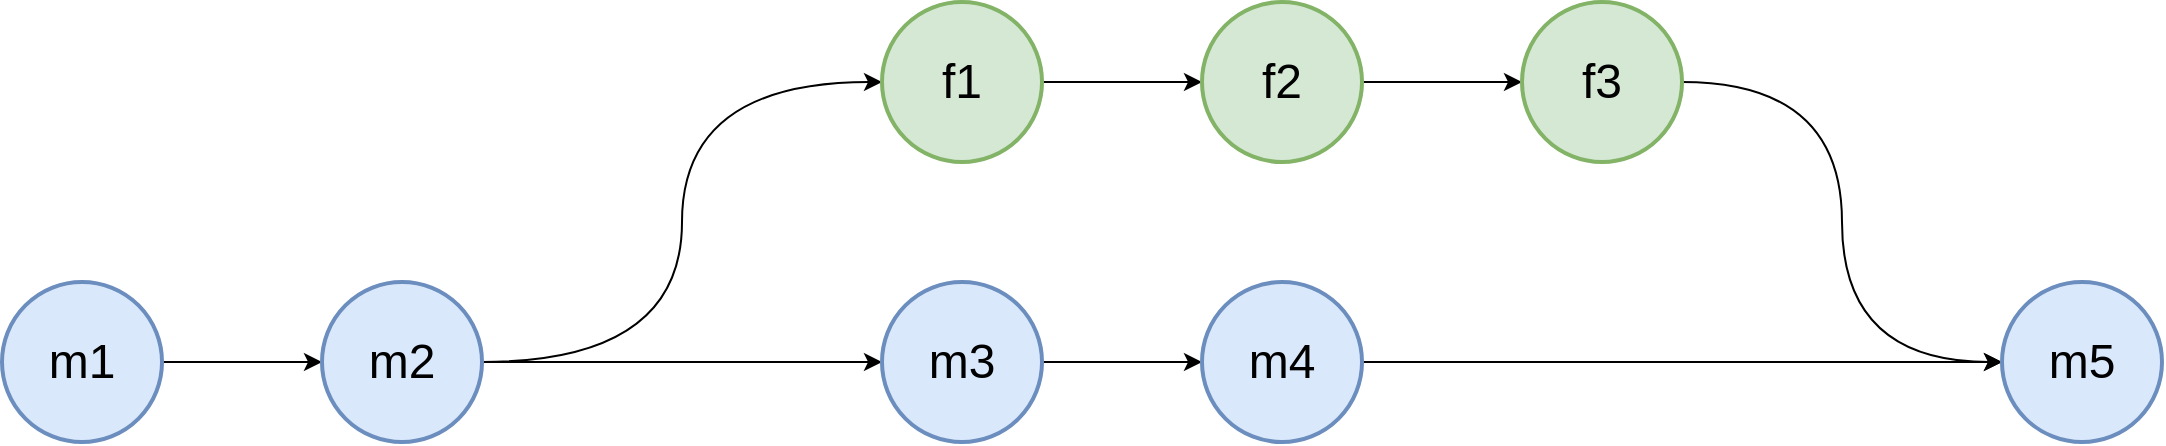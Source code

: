 <mxfile version="24.4.0" type="device">
  <diagram name="Page-1" id="G3lWdC4MZv0zw49rDUFw">
    <mxGraphModel dx="1061" dy="1089" grid="1" gridSize="10" guides="1" tooltips="1" connect="1" arrows="1" fold="1" page="1" pageScale="1" pageWidth="1169" pageHeight="827" math="0" shadow="0">
      <root>
        <mxCell id="0" />
        <mxCell id="1" parent="0" />
        <mxCell id="K3xu1hSzyyo2JFkCkbd0-3" style="edgeStyle=orthogonalEdgeStyle;rounded=0;orthogonalLoop=1;jettySize=auto;html=1;" edge="1" parent="1" source="K3xu1hSzyyo2JFkCkbd0-1" target="K3xu1hSzyyo2JFkCkbd0-2">
          <mxGeometry relative="1" as="geometry" />
        </mxCell>
        <mxCell id="K3xu1hSzyyo2JFkCkbd0-1" value="m1" style="ellipse;whiteSpace=wrap;html=1;aspect=fixed;strokeWidth=2;fillColor=#dae8fc;strokeColor=#6c8ebf;fontSize=24;" vertex="1" parent="1">
          <mxGeometry x="40" y="360" width="80" height="80" as="geometry" />
        </mxCell>
        <mxCell id="K3xu1hSzyyo2JFkCkbd0-5" style="edgeStyle=orthogonalEdgeStyle;rounded=0;orthogonalLoop=1;jettySize=auto;html=1;entryX=0;entryY=0.5;entryDx=0;entryDy=0;" edge="1" parent="1" source="K3xu1hSzyyo2JFkCkbd0-2" target="K3xu1hSzyyo2JFkCkbd0-4">
          <mxGeometry relative="1" as="geometry" />
        </mxCell>
        <mxCell id="K3xu1hSzyyo2JFkCkbd0-7" style="edgeStyle=orthogonalEdgeStyle;rounded=0;orthogonalLoop=1;jettySize=auto;html=1;exitX=1;exitY=0.5;exitDx=0;exitDy=0;entryX=0;entryY=0.5;entryDx=0;entryDy=0;curved=1;" edge="1" parent="1" source="K3xu1hSzyyo2JFkCkbd0-2" target="K3xu1hSzyyo2JFkCkbd0-6">
          <mxGeometry relative="1" as="geometry" />
        </mxCell>
        <mxCell id="K3xu1hSzyyo2JFkCkbd0-2" value="m2" style="ellipse;whiteSpace=wrap;html=1;aspect=fixed;strokeWidth=2;fillColor=#dae8fc;strokeColor=#6c8ebf;fontSize=24;" vertex="1" parent="1">
          <mxGeometry x="200" y="360" width="80" height="80" as="geometry" />
        </mxCell>
        <mxCell id="K3xu1hSzyyo2JFkCkbd0-9" style="edgeStyle=orthogonalEdgeStyle;rounded=0;orthogonalLoop=1;jettySize=auto;html=1;entryX=0;entryY=0.5;entryDx=0;entryDy=0;" edge="1" parent="1" source="K3xu1hSzyyo2JFkCkbd0-4" target="K3xu1hSzyyo2JFkCkbd0-8">
          <mxGeometry relative="1" as="geometry" />
        </mxCell>
        <mxCell id="K3xu1hSzyyo2JFkCkbd0-4" value="m3" style="ellipse;whiteSpace=wrap;html=1;aspect=fixed;strokeWidth=2;fillColor=#dae8fc;strokeColor=#6c8ebf;fontSize=24;" vertex="1" parent="1">
          <mxGeometry x="480" y="360" width="80" height="80" as="geometry" />
        </mxCell>
        <mxCell id="K3xu1hSzyyo2JFkCkbd0-11" style="edgeStyle=orthogonalEdgeStyle;rounded=0;orthogonalLoop=1;jettySize=auto;html=1;" edge="1" parent="1" source="K3xu1hSzyyo2JFkCkbd0-6" target="K3xu1hSzyyo2JFkCkbd0-10">
          <mxGeometry relative="1" as="geometry" />
        </mxCell>
        <mxCell id="K3xu1hSzyyo2JFkCkbd0-6" value="f1" style="ellipse;whiteSpace=wrap;html=1;aspect=fixed;strokeWidth=2;fillColor=#d5e8d4;strokeColor=#82b366;fontSize=24;" vertex="1" parent="1">
          <mxGeometry x="480" y="220" width="80" height="80" as="geometry" />
        </mxCell>
        <mxCell id="K3xu1hSzyyo2JFkCkbd0-19" style="edgeStyle=orthogonalEdgeStyle;rounded=0;orthogonalLoop=1;jettySize=auto;html=1;entryX=0;entryY=0.5;entryDx=0;entryDy=0;" edge="1" parent="1" source="K3xu1hSzyyo2JFkCkbd0-8" target="K3xu1hSzyyo2JFkCkbd0-17">
          <mxGeometry relative="1" as="geometry" />
        </mxCell>
        <mxCell id="K3xu1hSzyyo2JFkCkbd0-8" value="m4" style="ellipse;whiteSpace=wrap;html=1;aspect=fixed;strokeWidth=2;fillColor=#dae8fc;strokeColor=#6c8ebf;fontSize=24;" vertex="1" parent="1">
          <mxGeometry x="640" y="360" width="80" height="80" as="geometry" />
        </mxCell>
        <mxCell id="K3xu1hSzyyo2JFkCkbd0-14" style="edgeStyle=orthogonalEdgeStyle;rounded=0;orthogonalLoop=1;jettySize=auto;html=1;entryX=0;entryY=0.5;entryDx=0;entryDy=0;" edge="1" parent="1" source="K3xu1hSzyyo2JFkCkbd0-10" target="K3xu1hSzyyo2JFkCkbd0-13">
          <mxGeometry relative="1" as="geometry" />
        </mxCell>
        <mxCell id="K3xu1hSzyyo2JFkCkbd0-10" value="f2" style="ellipse;whiteSpace=wrap;html=1;aspect=fixed;strokeWidth=2;fillColor=#d5e8d4;strokeColor=#82b366;fontSize=24;" vertex="1" parent="1">
          <mxGeometry x="640" y="220" width="80" height="80" as="geometry" />
        </mxCell>
        <mxCell id="K3xu1hSzyyo2JFkCkbd0-18" style="edgeStyle=orthogonalEdgeStyle;rounded=0;orthogonalLoop=1;jettySize=auto;html=1;entryX=0;entryY=0.5;entryDx=0;entryDy=0;curved=1;" edge="1" parent="1" source="K3xu1hSzyyo2JFkCkbd0-13" target="K3xu1hSzyyo2JFkCkbd0-17">
          <mxGeometry relative="1" as="geometry" />
        </mxCell>
        <mxCell id="K3xu1hSzyyo2JFkCkbd0-13" value="f3" style="ellipse;whiteSpace=wrap;html=1;aspect=fixed;strokeWidth=2;fillColor=#d5e8d4;strokeColor=#82b366;fontSize=24;" vertex="1" parent="1">
          <mxGeometry x="800" y="220" width="80" height="80" as="geometry" />
        </mxCell>
        <mxCell id="K3xu1hSzyyo2JFkCkbd0-17" value="m5" style="ellipse;whiteSpace=wrap;html=1;aspect=fixed;strokeWidth=2;fillColor=#dae8fc;strokeColor=#6c8ebf;fontSize=24;" vertex="1" parent="1">
          <mxGeometry x="1040" y="360" width="80" height="80" as="geometry" />
        </mxCell>
      </root>
    </mxGraphModel>
  </diagram>
</mxfile>
